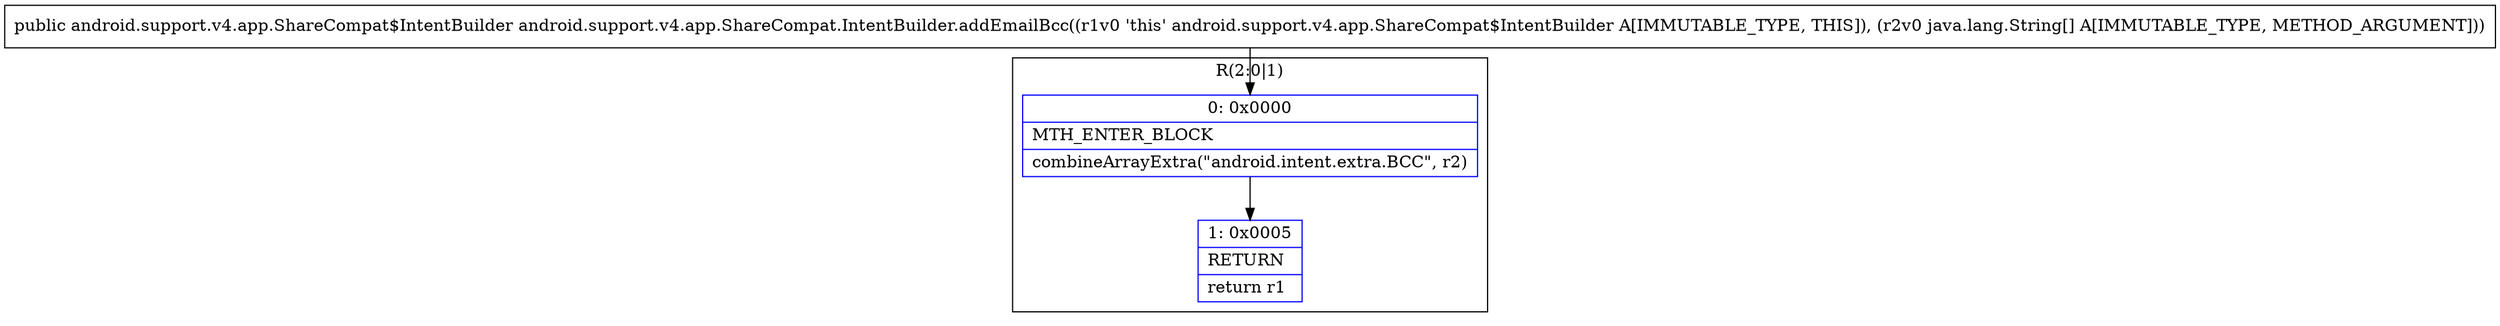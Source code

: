 digraph "CFG forandroid.support.v4.app.ShareCompat.IntentBuilder.addEmailBcc([Ljava\/lang\/String;)Landroid\/support\/v4\/app\/ShareCompat$IntentBuilder;" {
subgraph cluster_Region_702038778 {
label = "R(2:0|1)";
node [shape=record,color=blue];
Node_0 [shape=record,label="{0\:\ 0x0000|MTH_ENTER_BLOCK\l|combineArrayExtra(\"android.intent.extra.BCC\", r2)\l}"];
Node_1 [shape=record,label="{1\:\ 0x0005|RETURN\l|return r1\l}"];
}
MethodNode[shape=record,label="{public android.support.v4.app.ShareCompat$IntentBuilder android.support.v4.app.ShareCompat.IntentBuilder.addEmailBcc((r1v0 'this' android.support.v4.app.ShareCompat$IntentBuilder A[IMMUTABLE_TYPE, THIS]), (r2v0 java.lang.String[] A[IMMUTABLE_TYPE, METHOD_ARGUMENT])) }"];
MethodNode -> Node_0;
Node_0 -> Node_1;
}

